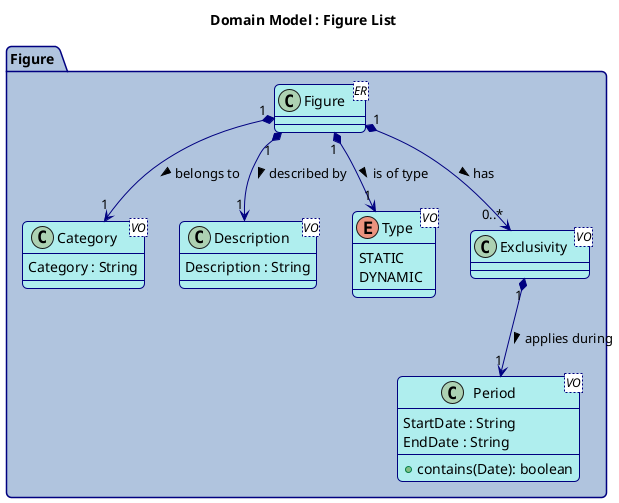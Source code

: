 @startuml
title Domain Model : Figure List

skinparam handwritten false
skinparam shadowing false
skinparam roundcorner 10
skinparam class {
    BackgroundColor PaleTurquoise
    ArrowColor Navy
    BorderColor Navy
    BorderThickness 1
}
skinparam note {
    BackgroundColor LightYellow
    BorderColor Gray
}
skinparam package {
    BackgroundColor LightSteelBlue
    BorderColor Navy
    FontColor Navy
}
skinparam enum {
     BackgroundColor LightGoldenrodYellow
     BorderColor OrangeRed
}

package "Figure " <<Folder>> {
    class Figure <ER>{
    }
    class Category <VO>{
        Category : String
    }
    class Description <VO>{
        Description : String
    }
    enum Type <VO>{
        STATIC
        DYNAMIC
    }
    class Exclusivity <VO>{

    }
    class Period <VO>{
        StartDate : String
        EndDate : String
        + contains(Date): boolean
    }
}

' --- Relationships ---
Figure "1" *--> "1" Description : > described by
Figure "1" *--> "1" Category : > belongs to
Figure "1" *--> "1" Type : > is of type
Figure "1" *--> "0..*" Exclusivity : > has
Exclusivity "1" *--> "1" Period : > applies during




@enduml